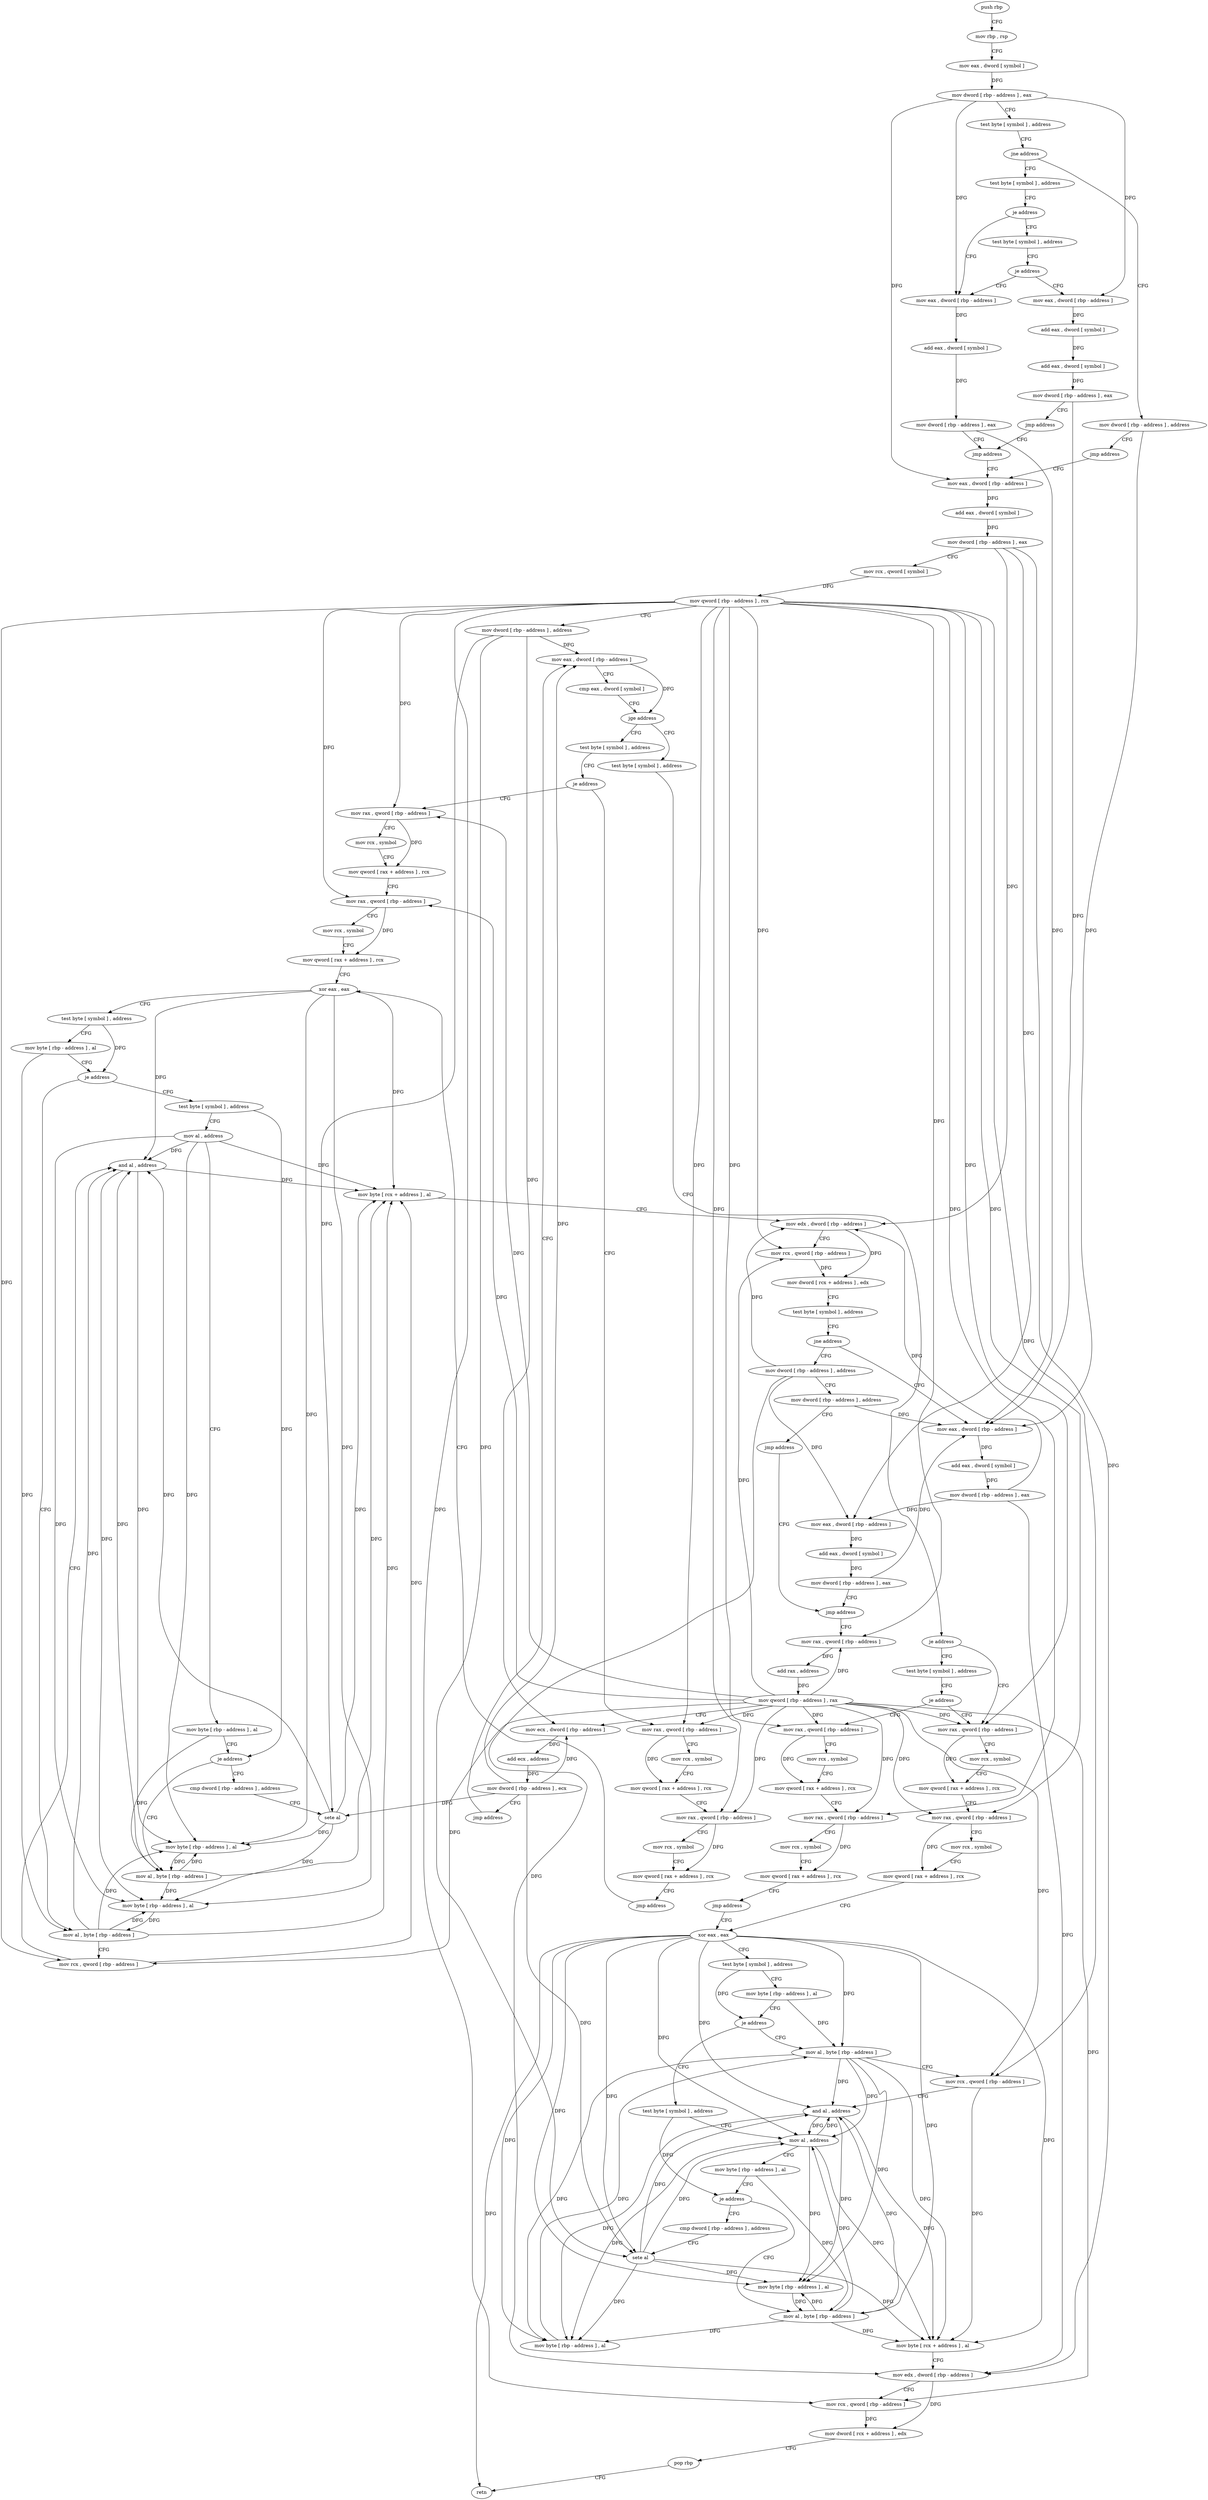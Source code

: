 digraph "func" {
"4229792" [label = "push rbp" ]
"4229793" [label = "mov rbp , rsp" ]
"4229796" [label = "mov eax , dword [ symbol ]" ]
"4229803" [label = "mov dword [ rbp - address ] , eax" ]
"4229806" [label = "test byte [ symbol ] , address" ]
"4229814" [label = "jne address" ]
"4229832" [label = "test byte [ symbol ] , address" ]
"4229820" [label = "mov dword [ rbp - address ] , address" ]
"4229840" [label = "je address" ]
"4229885" [label = "mov eax , dword [ rbp - address ]" ]
"4229846" [label = "test byte [ symbol ] , address" ]
"4229827" [label = "jmp address" ]
"4229903" [label = "mov eax , dword [ rbp - address ]" ]
"4229888" [label = "add eax , dword [ symbol ]" ]
"4229895" [label = "mov dword [ rbp - address ] , eax" ]
"4229898" [label = "jmp address" ]
"4229854" [label = "je address" ]
"4229860" [label = "mov eax , dword [ rbp - address ]" ]
"4229906" [label = "add eax , dword [ symbol ]" ]
"4229913" [label = "mov dword [ rbp - address ] , eax" ]
"4229916" [label = "mov rcx , qword [ symbol ]" ]
"4229924" [label = "mov qword [ rbp - address ] , rcx" ]
"4229928" [label = "mov dword [ rbp - address ] , address" ]
"4229935" [label = "mov eax , dword [ rbp - address ]" ]
"4229863" [label = "add eax , dword [ symbol ]" ]
"4229870" [label = "add eax , dword [ symbol ]" ]
"4229877" [label = "mov dword [ rbp - address ] , eax" ]
"4229880" [label = "jmp address" ]
"4230210" [label = "test byte [ symbol ] , address" ]
"4230218" [label = "je address" ]
"4230279" [label = "mov rax , qword [ rbp - address ]" ]
"4230224" [label = "test byte [ symbol ] , address" ]
"4229951" [label = "test byte [ symbol ] , address" ]
"4229959" [label = "je address" ]
"4230006" [label = "mov rax , qword [ rbp - address ]" ]
"4229965" [label = "mov rax , qword [ rbp - address ]" ]
"4230283" [label = "mov rcx , symbol" ]
"4230293" [label = "mov qword [ rax + address ] , rcx" ]
"4230297" [label = "mov rax , qword [ rbp - address ]" ]
"4230301" [label = "mov rcx , symbol" ]
"4230311" [label = "mov qword [ rax + address ] , rcx" ]
"4230315" [label = "xor eax , eax" ]
"4230232" [label = "je address" ]
"4230238" [label = "mov rax , qword [ rbp - address ]" ]
"4230010" [label = "mov rcx , symbol" ]
"4230020" [label = "mov qword [ rax + address ] , rcx" ]
"4230024" [label = "mov rax , qword [ rbp - address ]" ]
"4230028" [label = "mov rcx , symbol" ]
"4230038" [label = "mov qword [ rax + address ] , rcx" ]
"4230042" [label = "xor eax , eax" ]
"4229969" [label = "mov rcx , symbol" ]
"4229979" [label = "mov qword [ rax + address ] , rcx" ]
"4229983" [label = "mov rax , qword [ rbp - address ]" ]
"4229987" [label = "mov rcx , symbol" ]
"4229997" [label = "mov qword [ rax + address ] , rcx" ]
"4230001" [label = "jmp address" ]
"4230369" [label = "mov al , byte [ rbp - address ]" ]
"4230372" [label = "mov rcx , qword [ rbp - address ]" ]
"4230376" [label = "and al , address" ]
"4230378" [label = "mov byte [ rcx + address ] , al" ]
"4230381" [label = "mov edx , dword [ rbp - address ]" ]
"4230384" [label = "mov rcx , qword [ rbp - address ]" ]
"4230388" [label = "mov dword [ rcx + address ] , edx" ]
"4230391" [label = "pop rbp" ]
"4230392" [label = "retn" ]
"4230334" [label = "test byte [ symbol ] , address" ]
"4230342" [label = "mov al , address" ]
"4230344" [label = "mov byte [ rbp - address ] , al" ]
"4230347" [label = "je address" ]
"4230363" [label = "mov al , byte [ rbp - address ]" ]
"4230353" [label = "cmp dword [ rbp - address ] , address" ]
"4230242" [label = "mov rcx , symbol" ]
"4230252" [label = "mov qword [ rax + address ] , rcx" ]
"4230256" [label = "mov rax , qword [ rbp - address ]" ]
"4230260" [label = "mov rcx , symbol" ]
"4230270" [label = "mov qword [ rax + address ] , rcx" ]
"4230274" [label = "jmp address" ]
"4230096" [label = "mov al , byte [ rbp - address ]" ]
"4230099" [label = "mov rcx , qword [ rbp - address ]" ]
"4230103" [label = "and al , address" ]
"4230105" [label = "mov byte [ rcx + address ] , al" ]
"4230108" [label = "mov edx , dword [ rbp - address ]" ]
"4230111" [label = "mov rcx , qword [ rbp - address ]" ]
"4230115" [label = "mov dword [ rcx + address ] , edx" ]
"4230118" [label = "test byte [ symbol ] , address" ]
"4230126" [label = "jne address" ]
"4230151" [label = "mov eax , dword [ rbp - address ]" ]
"4230132" [label = "mov dword [ rbp - address ] , address" ]
"4230061" [label = "test byte [ symbol ] , address" ]
"4230069" [label = "mov al , address" ]
"4230071" [label = "mov byte [ rbp - address ] , al" ]
"4230074" [label = "je address" ]
"4230090" [label = "mov al , byte [ rbp - address ]" ]
"4230080" [label = "cmp dword [ rbp - address ] , address" ]
"4230044" [label = "test byte [ symbol ] , address" ]
"4230052" [label = "mov byte [ rbp - address ] , al" ]
"4230055" [label = "je address" ]
"4230366" [label = "mov byte [ rbp - address ] , al" ]
"4230357" [label = "sete al" ]
"4230360" [label = "mov byte [ rbp - address ] , al" ]
"4230317" [label = "test byte [ symbol ] , address" ]
"4230325" [label = "mov byte [ rbp - address ] , al" ]
"4230328" [label = "je address" ]
"4230154" [label = "add eax , dword [ symbol ]" ]
"4230161" [label = "mov dword [ rbp - address ] , eax" ]
"4230164" [label = "mov eax , dword [ rbp - address ]" ]
"4230167" [label = "add eax , dword [ symbol ]" ]
"4230174" [label = "mov dword [ rbp - address ] , eax" ]
"4230177" [label = "jmp address" ]
"4230139" [label = "mov dword [ rbp - address ] , address" ]
"4230146" [label = "jmp address" ]
"4230093" [label = "mov byte [ rbp - address ] , al" ]
"4230084" [label = "sete al" ]
"4230087" [label = "mov byte [ rbp - address ] , al" ]
"4230182" [label = "mov rax , qword [ rbp - address ]" ]
"4230186" [label = "add rax , address" ]
"4230192" [label = "mov qword [ rbp - address ] , rax" ]
"4230196" [label = "mov ecx , dword [ rbp - address ]" ]
"4230199" [label = "add ecx , address" ]
"4230202" [label = "mov dword [ rbp - address ] , ecx" ]
"4230205" [label = "jmp address" ]
"4229938" [label = "cmp eax , dword [ symbol ]" ]
"4229945" [label = "jge address" ]
"4229792" -> "4229793" [ label = "CFG" ]
"4229793" -> "4229796" [ label = "CFG" ]
"4229796" -> "4229803" [ label = "DFG" ]
"4229803" -> "4229806" [ label = "CFG" ]
"4229803" -> "4229885" [ label = "DFG" ]
"4229803" -> "4229903" [ label = "DFG" ]
"4229803" -> "4229860" [ label = "DFG" ]
"4229806" -> "4229814" [ label = "CFG" ]
"4229814" -> "4229832" [ label = "CFG" ]
"4229814" -> "4229820" [ label = "CFG" ]
"4229832" -> "4229840" [ label = "CFG" ]
"4229820" -> "4229827" [ label = "CFG" ]
"4229820" -> "4230151" [ label = "DFG" ]
"4229840" -> "4229885" [ label = "CFG" ]
"4229840" -> "4229846" [ label = "CFG" ]
"4229885" -> "4229888" [ label = "DFG" ]
"4229846" -> "4229854" [ label = "CFG" ]
"4229827" -> "4229903" [ label = "CFG" ]
"4229903" -> "4229906" [ label = "DFG" ]
"4229888" -> "4229895" [ label = "DFG" ]
"4229895" -> "4229898" [ label = "CFG" ]
"4229895" -> "4230151" [ label = "DFG" ]
"4229898" -> "4229903" [ label = "CFG" ]
"4229854" -> "4229885" [ label = "CFG" ]
"4229854" -> "4229860" [ label = "CFG" ]
"4229860" -> "4229863" [ label = "DFG" ]
"4229906" -> "4229913" [ label = "DFG" ]
"4229913" -> "4229916" [ label = "CFG" ]
"4229913" -> "4230381" [ label = "DFG" ]
"4229913" -> "4230108" [ label = "DFG" ]
"4229913" -> "4230164" [ label = "DFG" ]
"4229916" -> "4229924" [ label = "DFG" ]
"4229924" -> "4229928" [ label = "CFG" ]
"4229924" -> "4230279" [ label = "DFG" ]
"4229924" -> "4230297" [ label = "DFG" ]
"4229924" -> "4230006" [ label = "DFG" ]
"4229924" -> "4230024" [ label = "DFG" ]
"4229924" -> "4229965" [ label = "DFG" ]
"4229924" -> "4229983" [ label = "DFG" ]
"4229924" -> "4230238" [ label = "DFG" ]
"4229924" -> "4230256" [ label = "DFG" ]
"4229924" -> "4230372" [ label = "DFG" ]
"4229924" -> "4230384" [ label = "DFG" ]
"4229924" -> "4230099" [ label = "DFG" ]
"4229924" -> "4230111" [ label = "DFG" ]
"4229924" -> "4230182" [ label = "DFG" ]
"4229928" -> "4229935" [ label = "DFG" ]
"4229928" -> "4230357" [ label = "DFG" ]
"4229928" -> "4230084" [ label = "DFG" ]
"4229928" -> "4230196" [ label = "DFG" ]
"4229935" -> "4229938" [ label = "CFG" ]
"4229935" -> "4229945" [ label = "DFG" ]
"4229863" -> "4229870" [ label = "DFG" ]
"4229870" -> "4229877" [ label = "DFG" ]
"4229877" -> "4229880" [ label = "CFG" ]
"4229877" -> "4230151" [ label = "DFG" ]
"4229880" -> "4229898" [ label = "CFG" ]
"4230210" -> "4230218" [ label = "CFG" ]
"4230218" -> "4230279" [ label = "CFG" ]
"4230218" -> "4230224" [ label = "CFG" ]
"4230279" -> "4230283" [ label = "CFG" ]
"4230279" -> "4230293" [ label = "DFG" ]
"4230224" -> "4230232" [ label = "CFG" ]
"4229951" -> "4229959" [ label = "CFG" ]
"4229959" -> "4230006" [ label = "CFG" ]
"4229959" -> "4229965" [ label = "CFG" ]
"4230006" -> "4230010" [ label = "CFG" ]
"4230006" -> "4230020" [ label = "DFG" ]
"4229965" -> "4229969" [ label = "CFG" ]
"4229965" -> "4229979" [ label = "DFG" ]
"4230283" -> "4230293" [ label = "CFG" ]
"4230293" -> "4230297" [ label = "CFG" ]
"4230297" -> "4230301" [ label = "CFG" ]
"4230297" -> "4230311" [ label = "DFG" ]
"4230301" -> "4230311" [ label = "CFG" ]
"4230311" -> "4230315" [ label = "CFG" ]
"4230315" -> "4230317" [ label = "CFG" ]
"4230315" -> "4230369" [ label = "DFG" ]
"4230315" -> "4230376" [ label = "DFG" ]
"4230315" -> "4230378" [ label = "DFG" ]
"4230315" -> "4230392" [ label = "DFG" ]
"4230315" -> "4230342" [ label = "DFG" ]
"4230315" -> "4230363" [ label = "DFG" ]
"4230315" -> "4230366" [ label = "DFG" ]
"4230315" -> "4230357" [ label = "DFG" ]
"4230315" -> "4230360" [ label = "DFG" ]
"4230232" -> "4230279" [ label = "CFG" ]
"4230232" -> "4230238" [ label = "CFG" ]
"4230238" -> "4230242" [ label = "CFG" ]
"4230238" -> "4230252" [ label = "DFG" ]
"4230010" -> "4230020" [ label = "CFG" ]
"4230020" -> "4230024" [ label = "CFG" ]
"4230024" -> "4230028" [ label = "CFG" ]
"4230024" -> "4230038" [ label = "DFG" ]
"4230028" -> "4230038" [ label = "CFG" ]
"4230038" -> "4230042" [ label = "CFG" ]
"4230042" -> "4230044" [ label = "CFG" ]
"4230042" -> "4230103" [ label = "DFG" ]
"4230042" -> "4230105" [ label = "DFG" ]
"4230042" -> "4230093" [ label = "DFG" ]
"4230042" -> "4230087" [ label = "DFG" ]
"4229969" -> "4229979" [ label = "CFG" ]
"4229979" -> "4229983" [ label = "CFG" ]
"4229983" -> "4229987" [ label = "CFG" ]
"4229983" -> "4229997" [ label = "DFG" ]
"4229987" -> "4229997" [ label = "CFG" ]
"4229997" -> "4230001" [ label = "CFG" ]
"4230001" -> "4230042" [ label = "CFG" ]
"4230369" -> "4230372" [ label = "CFG" ]
"4230369" -> "4230376" [ label = "DFG" ]
"4230369" -> "4230378" [ label = "DFG" ]
"4230369" -> "4230342" [ label = "DFG" ]
"4230369" -> "4230366" [ label = "DFG" ]
"4230369" -> "4230360" [ label = "DFG" ]
"4230372" -> "4230376" [ label = "CFG" ]
"4230372" -> "4230378" [ label = "DFG" ]
"4230376" -> "4230378" [ label = "DFG" ]
"4230376" -> "4230342" [ label = "DFG" ]
"4230376" -> "4230366" [ label = "DFG" ]
"4230376" -> "4230360" [ label = "DFG" ]
"4230378" -> "4230381" [ label = "CFG" ]
"4230381" -> "4230384" [ label = "CFG" ]
"4230381" -> "4230388" [ label = "DFG" ]
"4230384" -> "4230388" [ label = "DFG" ]
"4230388" -> "4230391" [ label = "CFG" ]
"4230391" -> "4230392" [ label = "CFG" ]
"4230334" -> "4230342" [ label = "CFG" ]
"4230334" -> "4230347" [ label = "DFG" ]
"4230342" -> "4230344" [ label = "CFG" ]
"4230342" -> "4230376" [ label = "DFG" ]
"4230342" -> "4230378" [ label = "DFG" ]
"4230342" -> "4230366" [ label = "DFG" ]
"4230342" -> "4230360" [ label = "DFG" ]
"4230344" -> "4230347" [ label = "CFG" ]
"4230344" -> "4230363" [ label = "DFG" ]
"4230347" -> "4230363" [ label = "CFG" ]
"4230347" -> "4230353" [ label = "CFG" ]
"4230363" -> "4230366" [ label = "DFG" ]
"4230363" -> "4230376" [ label = "DFG" ]
"4230363" -> "4230378" [ label = "DFG" ]
"4230363" -> "4230342" [ label = "DFG" ]
"4230363" -> "4230360" [ label = "DFG" ]
"4230353" -> "4230357" [ label = "CFG" ]
"4230242" -> "4230252" [ label = "CFG" ]
"4230252" -> "4230256" [ label = "CFG" ]
"4230256" -> "4230260" [ label = "CFG" ]
"4230256" -> "4230270" [ label = "DFG" ]
"4230260" -> "4230270" [ label = "CFG" ]
"4230270" -> "4230274" [ label = "CFG" ]
"4230274" -> "4230315" [ label = "CFG" ]
"4230096" -> "4230099" [ label = "CFG" ]
"4230096" -> "4230103" [ label = "DFG" ]
"4230096" -> "4230105" [ label = "DFG" ]
"4230096" -> "4230093" [ label = "DFG" ]
"4230096" -> "4230087" [ label = "DFG" ]
"4230099" -> "4230103" [ label = "CFG" ]
"4230099" -> "4230105" [ label = "DFG" ]
"4230103" -> "4230105" [ label = "DFG" ]
"4230103" -> "4230093" [ label = "DFG" ]
"4230103" -> "4230087" [ label = "DFG" ]
"4230105" -> "4230108" [ label = "CFG" ]
"4230108" -> "4230111" [ label = "CFG" ]
"4230108" -> "4230115" [ label = "DFG" ]
"4230111" -> "4230115" [ label = "DFG" ]
"4230115" -> "4230118" [ label = "CFG" ]
"4230118" -> "4230126" [ label = "CFG" ]
"4230126" -> "4230151" [ label = "CFG" ]
"4230126" -> "4230132" [ label = "CFG" ]
"4230151" -> "4230154" [ label = "DFG" ]
"4230132" -> "4230139" [ label = "CFG" ]
"4230132" -> "4230381" [ label = "DFG" ]
"4230132" -> "4230108" [ label = "DFG" ]
"4230132" -> "4230164" [ label = "DFG" ]
"4230061" -> "4230069" [ label = "CFG" ]
"4230061" -> "4230074" [ label = "DFG" ]
"4230069" -> "4230071" [ label = "CFG" ]
"4230069" -> "4230103" [ label = "DFG" ]
"4230069" -> "4230105" [ label = "DFG" ]
"4230069" -> "4230093" [ label = "DFG" ]
"4230069" -> "4230087" [ label = "DFG" ]
"4230071" -> "4230074" [ label = "CFG" ]
"4230071" -> "4230090" [ label = "DFG" ]
"4230074" -> "4230090" [ label = "CFG" ]
"4230074" -> "4230080" [ label = "CFG" ]
"4230090" -> "4230093" [ label = "DFG" ]
"4230090" -> "4230103" [ label = "DFG" ]
"4230090" -> "4230105" [ label = "DFG" ]
"4230090" -> "4230087" [ label = "DFG" ]
"4230080" -> "4230084" [ label = "CFG" ]
"4230044" -> "4230052" [ label = "CFG" ]
"4230044" -> "4230055" [ label = "DFG" ]
"4230052" -> "4230055" [ label = "CFG" ]
"4230052" -> "4230096" [ label = "DFG" ]
"4230055" -> "4230096" [ label = "CFG" ]
"4230055" -> "4230061" [ label = "CFG" ]
"4230366" -> "4230369" [ label = "DFG" ]
"4230357" -> "4230360" [ label = "DFG" ]
"4230357" -> "4230376" [ label = "DFG" ]
"4230357" -> "4230378" [ label = "DFG" ]
"4230357" -> "4230342" [ label = "DFG" ]
"4230357" -> "4230366" [ label = "DFG" ]
"4230360" -> "4230363" [ label = "DFG" ]
"4230317" -> "4230325" [ label = "CFG" ]
"4230317" -> "4230328" [ label = "DFG" ]
"4230325" -> "4230328" [ label = "CFG" ]
"4230325" -> "4230369" [ label = "DFG" ]
"4230328" -> "4230369" [ label = "CFG" ]
"4230328" -> "4230334" [ label = "CFG" ]
"4230154" -> "4230161" [ label = "DFG" ]
"4230161" -> "4230164" [ label = "DFG" ]
"4230161" -> "4230381" [ label = "DFG" ]
"4230161" -> "4230108" [ label = "DFG" ]
"4230164" -> "4230167" [ label = "DFG" ]
"4230167" -> "4230174" [ label = "DFG" ]
"4230174" -> "4230177" [ label = "CFG" ]
"4230174" -> "4230151" [ label = "DFG" ]
"4230177" -> "4230182" [ label = "CFG" ]
"4230139" -> "4230146" [ label = "CFG" ]
"4230139" -> "4230151" [ label = "DFG" ]
"4230146" -> "4230177" [ label = "CFG" ]
"4230093" -> "4230096" [ label = "DFG" ]
"4230084" -> "4230087" [ label = "DFG" ]
"4230084" -> "4230103" [ label = "DFG" ]
"4230084" -> "4230105" [ label = "DFG" ]
"4230084" -> "4230093" [ label = "DFG" ]
"4230087" -> "4230090" [ label = "DFG" ]
"4230182" -> "4230186" [ label = "DFG" ]
"4230186" -> "4230192" [ label = "DFG" ]
"4230192" -> "4230196" [ label = "CFG" ]
"4230192" -> "4230279" [ label = "DFG" ]
"4230192" -> "4230297" [ label = "DFG" ]
"4230192" -> "4230006" [ label = "DFG" ]
"4230192" -> "4230024" [ label = "DFG" ]
"4230192" -> "4229965" [ label = "DFG" ]
"4230192" -> "4229983" [ label = "DFG" ]
"4230192" -> "4230238" [ label = "DFG" ]
"4230192" -> "4230256" [ label = "DFG" ]
"4230192" -> "4230372" [ label = "DFG" ]
"4230192" -> "4230384" [ label = "DFG" ]
"4230192" -> "4230099" [ label = "DFG" ]
"4230192" -> "4230111" [ label = "DFG" ]
"4230192" -> "4230182" [ label = "DFG" ]
"4230196" -> "4230199" [ label = "DFG" ]
"4230199" -> "4230202" [ label = "DFG" ]
"4230202" -> "4230205" [ label = "CFG" ]
"4230202" -> "4229935" [ label = "DFG" ]
"4230202" -> "4230357" [ label = "DFG" ]
"4230202" -> "4230084" [ label = "DFG" ]
"4230202" -> "4230196" [ label = "DFG" ]
"4230205" -> "4229935" [ label = "CFG" ]
"4229938" -> "4229945" [ label = "CFG" ]
"4229945" -> "4230210" [ label = "CFG" ]
"4229945" -> "4229951" [ label = "CFG" ]
}
